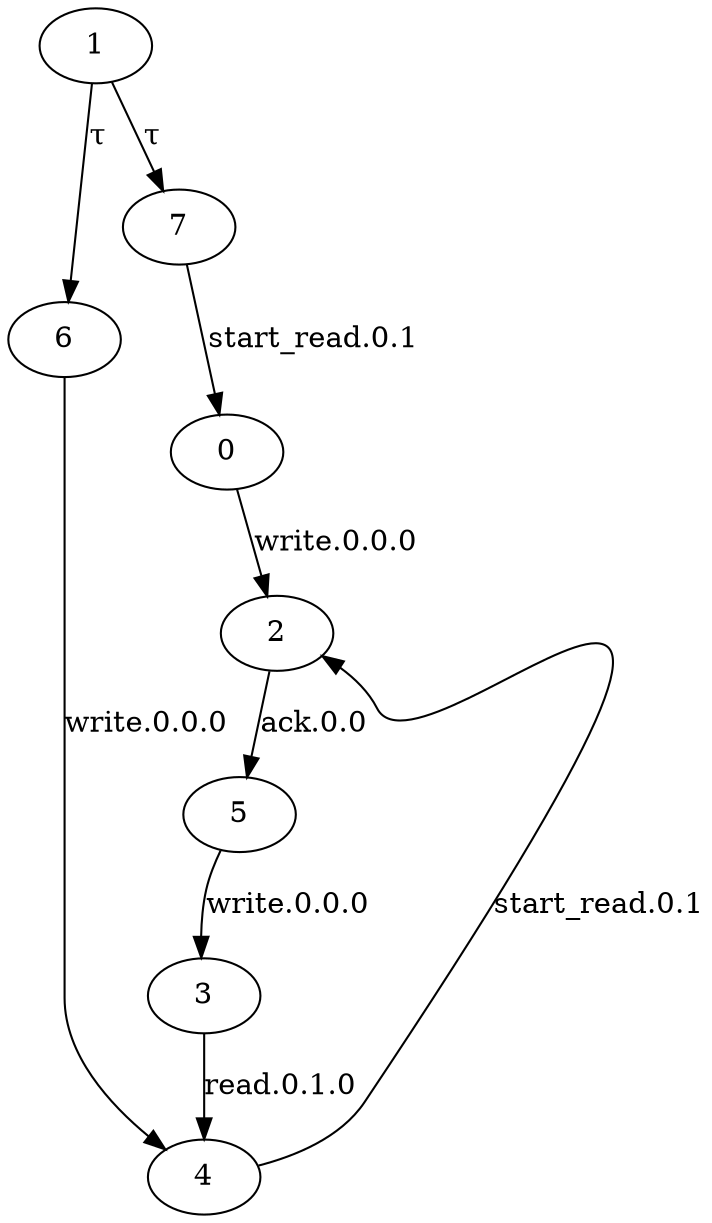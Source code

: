 // Start state is state 1
digraph G {
  0 -> 2 [ label="write.0.0.0" ];
  1 -> 6 [ label="τ" ];
  1 -> 7 [ label="τ" ];
  2 -> 5 [ label="ack.0.0" ];
  3 -> 4 [ label="read.0.1.0" ];
  4 -> 2 [ label="start_read.0.1" ];
  5 -> 3 [ label="write.0.0.0" ];
  6 -> 4 [ label="write.0.0.0" ];
  7 -> 0 [ label="start_read.0.1" ];
}
